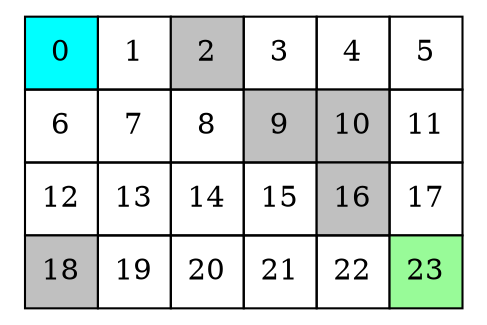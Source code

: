 digraph G
{
node [shape=plaintext]
a[label=<<TABLE BORDER="0" CELLBORDER="1" CELLSPACING="0">
<TR>
<TD width="35" height="35" fixedsize="true" BGCOLOR="cyan">0</TD>
<TD width="35" height="35" fixedsize="true">1</TD>
<TD width="35" height="35" fixedsize="true" BGCOLOR="gray">2</TD>
<TD width="35" height="35" fixedsize="true">3</TD>
<TD width="35" height="35" fixedsize="true">4</TD>
<TD width="35" height="35" fixedsize="true">5</TD>
</TR>
<TR>
<TD width="35" height="35" fixedsize="true">6</TD>
<TD width="35" height="35" fixedsize="true">7</TD>
<TD width="35" height="35" fixedsize="true">8</TD>
<TD width="35" height="35" fixedsize="true" BGCOLOR="gray">9</TD>
<TD width="35" height="35" fixedsize="true" BGCOLOR="gray">10</TD>
<TD width="35" height="35" fixedsize="true">11</TD>
</TR>
<TR>
<TD width="35" height="35" fixedsize="true">12</TD>
<TD width="35" height="35" fixedsize="true">13</TD>
<TD width="35" height="35" fixedsize="true">14</TD>
<TD width="35" height="35" fixedsize="true">15</TD>
<TD width="35" height="35" fixedsize="true" BGCOLOR="gray">16</TD>
<TD width="35" height="35" fixedsize="true">17</TD>
</TR>
<TR>
<TD width="35" height="35" fixedsize="true" BGCOLOR="gray">18</TD>
<TD width="35" height="35" fixedsize="true">19</TD>
<TD width="35" height="35" fixedsize="true">20</TD>
<TD width="35" height="35" fixedsize="true">21</TD>
<TD width="35" height="35" fixedsize="true">22</TD>
<TD width="35" height="35" fixedsize="true" BGCOLOR="palegreen">23</TD>
</TR>
 </TABLE>>];
}
